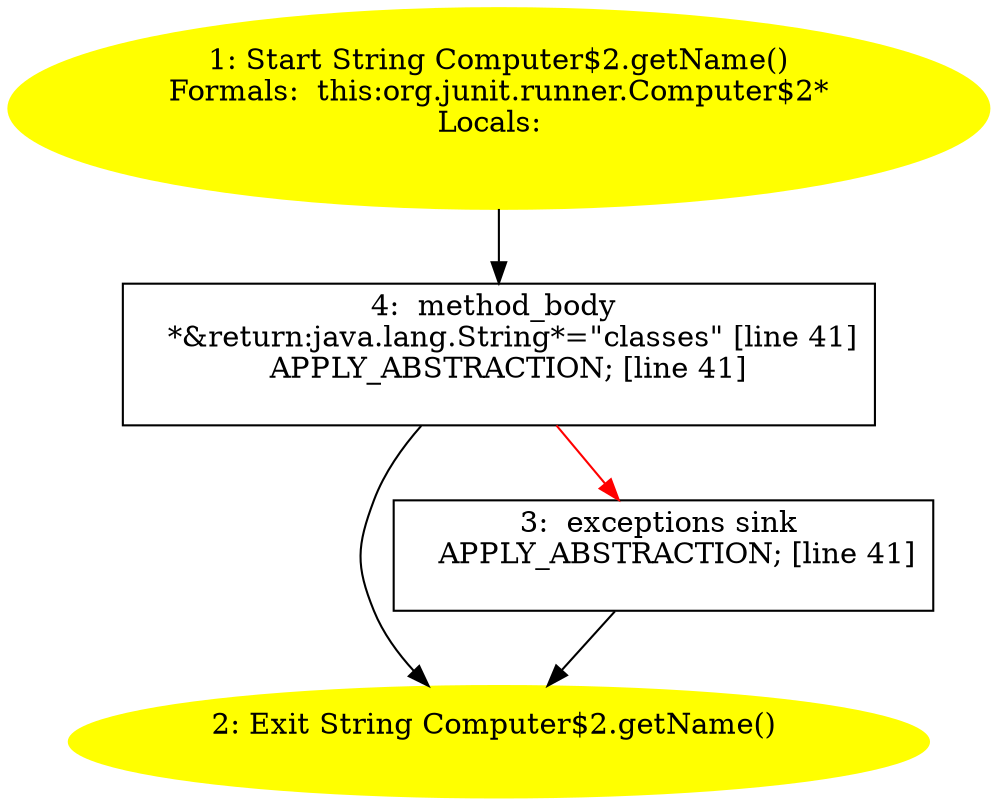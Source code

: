 /* @generated */
digraph cfg {
"org.junit.runner.Computer$2.getName():java.lang.String.95f3d3a2b569f4418dda2b4e662268a0_1" [label="1: Start String Computer$2.getName()\nFormals:  this:org.junit.runner.Computer$2*\nLocals:  \n  " color=yellow style=filled]
	

	 "org.junit.runner.Computer$2.getName():java.lang.String.95f3d3a2b569f4418dda2b4e662268a0_1" -> "org.junit.runner.Computer$2.getName():java.lang.String.95f3d3a2b569f4418dda2b4e662268a0_4" ;
"org.junit.runner.Computer$2.getName():java.lang.String.95f3d3a2b569f4418dda2b4e662268a0_2" [label="2: Exit String Computer$2.getName() \n  " color=yellow style=filled]
	

"org.junit.runner.Computer$2.getName():java.lang.String.95f3d3a2b569f4418dda2b4e662268a0_3" [label="3:  exceptions sink \n   APPLY_ABSTRACTION; [line 41]\n " shape="box"]
	

	 "org.junit.runner.Computer$2.getName():java.lang.String.95f3d3a2b569f4418dda2b4e662268a0_3" -> "org.junit.runner.Computer$2.getName():java.lang.String.95f3d3a2b569f4418dda2b4e662268a0_2" ;
"org.junit.runner.Computer$2.getName():java.lang.String.95f3d3a2b569f4418dda2b4e662268a0_4" [label="4:  method_body \n   *&return:java.lang.String*=\"classes\" [line 41]\n  APPLY_ABSTRACTION; [line 41]\n " shape="box"]
	

	 "org.junit.runner.Computer$2.getName():java.lang.String.95f3d3a2b569f4418dda2b4e662268a0_4" -> "org.junit.runner.Computer$2.getName():java.lang.String.95f3d3a2b569f4418dda2b4e662268a0_2" ;
	 "org.junit.runner.Computer$2.getName():java.lang.String.95f3d3a2b569f4418dda2b4e662268a0_4" -> "org.junit.runner.Computer$2.getName():java.lang.String.95f3d3a2b569f4418dda2b4e662268a0_3" [color="red" ];
}
